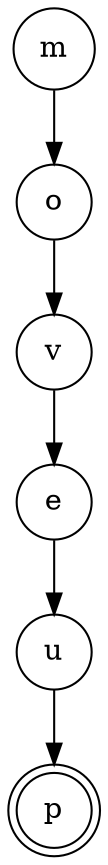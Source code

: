 digraph {   
    node [shape = doublecircle, color = black] p ;
    node [shape = circle];
    node [color= black];
    m -> o -> v -> e -> u -> p;	
}